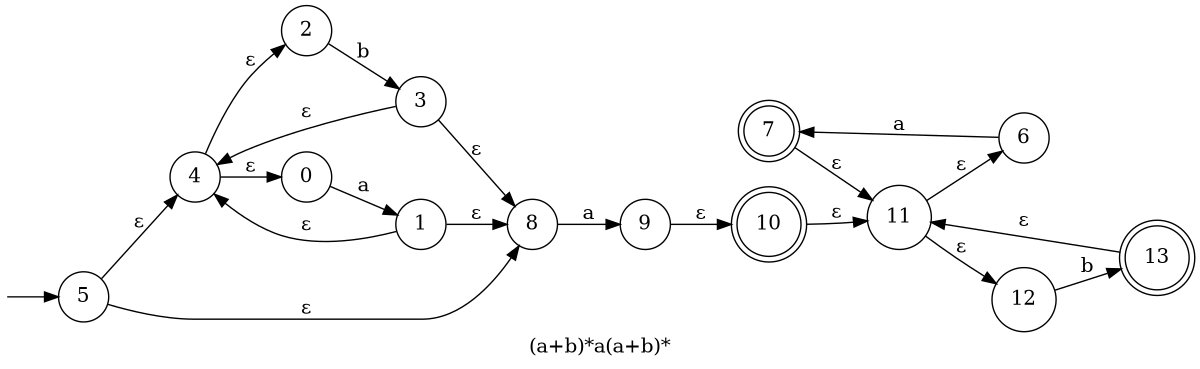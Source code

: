digraph finite_state_machine {
  rankdir=LR;  
  size="8,5"  label="(a+b)*a(a+b)*"  node [shape = doublecircle]; "7" "10" "13";
  node [shape = circle];
  __I__ [label="", style=invis, width=0]
  __I__ -> "5"
  "5" -> "4" [label = ε];
  "5" -> "8" [label = ε];
  "4" -> "0" [label = ε];
  "4" -> "2" [label = ε];
  "0" -> "1" [label = a];
  "2" -> "3" [label = b];
  "1" -> "4" [label = ε];
  "1" -> "8" [label = ε];
  "3" -> "4" [label = ε];
  "3" -> "8" [label = ε];
  "8" -> "9" [label = a];
  "9" -> "10" [label = ε];
  "6" -> "7" [label = a];
  "7" -> "11" [label = ε];
  "11" -> "6" [label = ε];
  "11" -> "12" [label = ε];
  "10" -> "11" [label = ε];
  "12" -> "13" [label = b];
  "13" -> "11" [label = ε];
}
